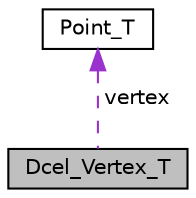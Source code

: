 digraph "Dcel_Vertex_T"
{
  edge [fontname="Helvetica",fontsize="10",labelfontname="Helvetica",labelfontsize="10"];
  node [fontname="Helvetica",fontsize="10",shape=record];
  Node1 [label="Dcel_Vertex_T",height=0.2,width=0.4,color="black", fillcolor="grey75", style="filled", fontcolor="black"];
  Node2 -> Node1 [dir="back",color="darkorchid3",fontsize="10",style="dashed",label=" vertex" ,fontname="Helvetica"];
  Node2 [label="Point_T",height=0.2,width=0.4,color="black", fillcolor="white", style="filled",URL="$structPoint__T.html"];
}
